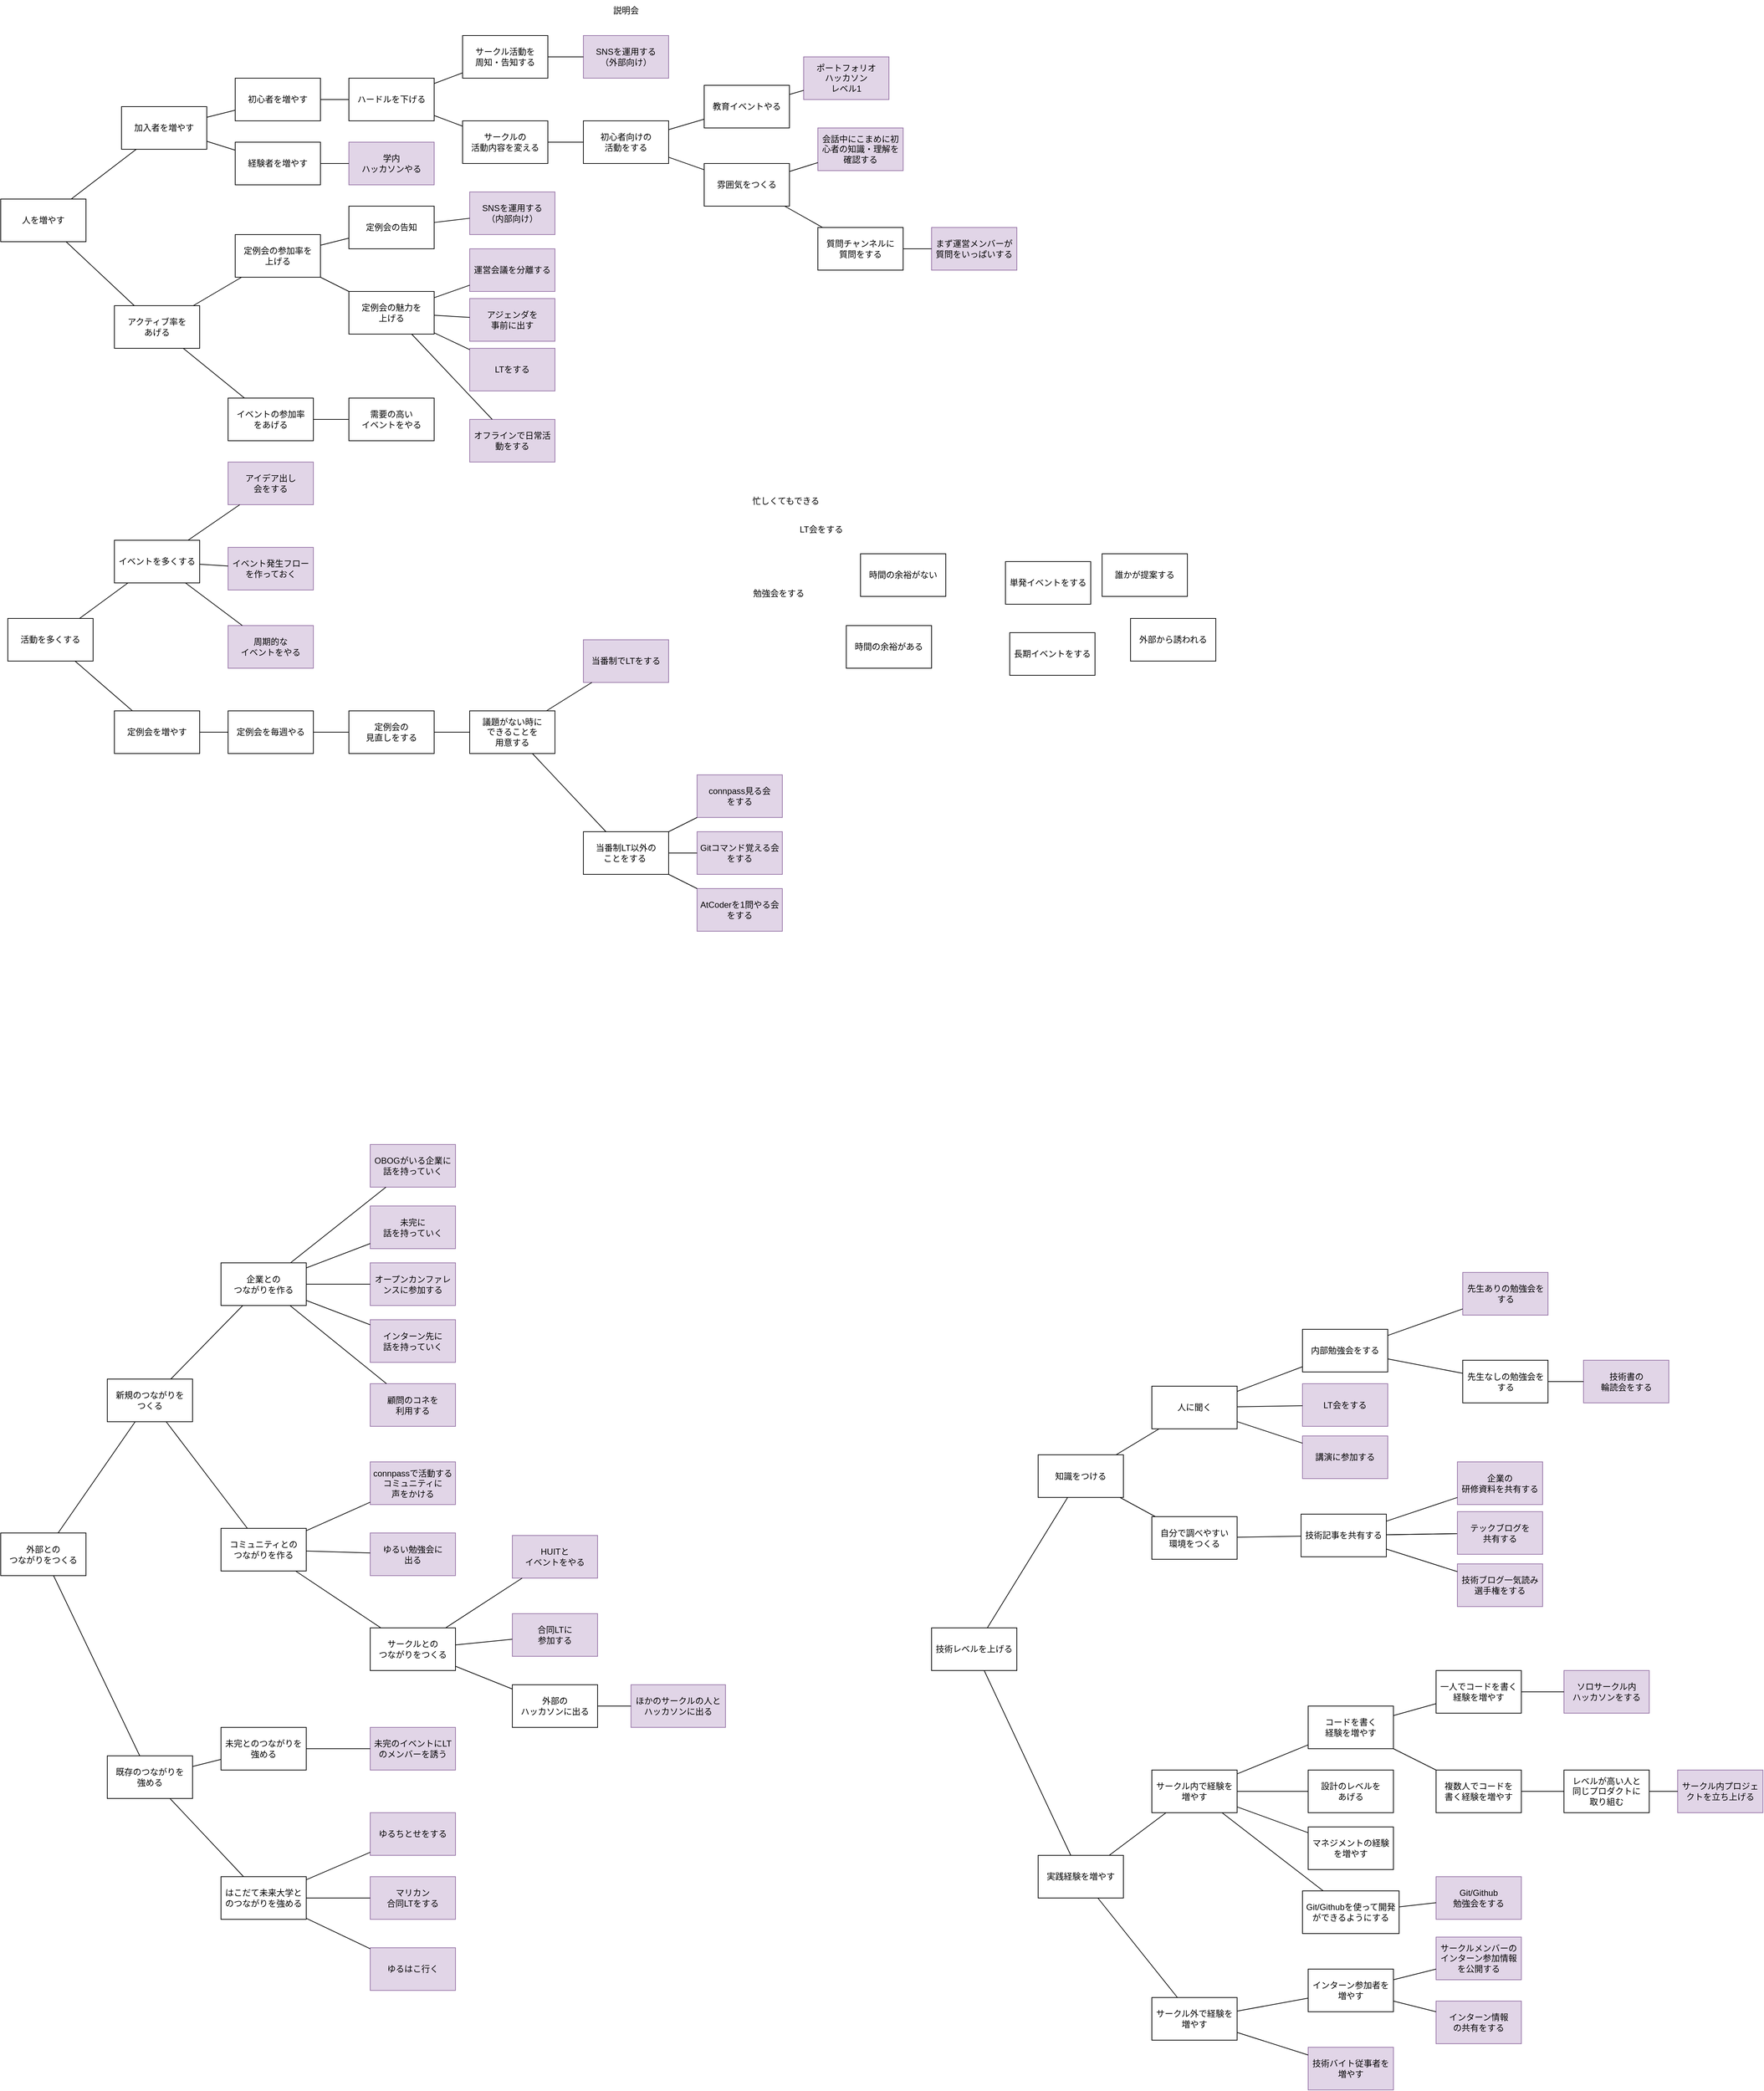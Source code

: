 <mxfile version="20.8.10" type="device"><diagram name="ページ1" id="GRPBvqagSGdDjbuV8cQA"><mxGraphModel dx="2578" dy="2674" grid="1" gridSize="10" guides="1" tooltips="1" connect="1" arrows="1" fold="1" page="1" pageScale="1" pageWidth="827" pageHeight="1169" math="0" shadow="0"><root><mxCell id="0"/><mxCell id="1" parent="0"/><mxCell id="kiy3BKAj82Rxui-lCEze-1" value="人を増やす" style="rounded=0;whiteSpace=wrap;html=1;" parent="1" vertex="1"><mxGeometry x="20" y="180" width="120" height="60" as="geometry"/></mxCell><mxCell id="kiy3BKAj82Rxui-lCEze-2" value="加入者を増やす" style="rounded=0;whiteSpace=wrap;html=1;" parent="1" vertex="1"><mxGeometry x="190" y="50" width="120" height="60" as="geometry"/></mxCell><mxCell id="kiy3BKAj82Rxui-lCEze-3" value="アクティブ率を&lt;br&gt;あげる" style="rounded=0;whiteSpace=wrap;html=1;" parent="1" vertex="1"><mxGeometry x="180" y="330" width="120" height="60" as="geometry"/></mxCell><mxCell id="kiy3BKAj82Rxui-lCEze-4" value="初心者を増やす" style="rounded=0;whiteSpace=wrap;html=1;" parent="1" vertex="1"><mxGeometry x="350" y="10" width="120" height="60" as="geometry"/></mxCell><mxCell id="kiy3BKAj82Rxui-lCEze-5" value="経験者を増やす" style="rounded=0;whiteSpace=wrap;html=1;" parent="1" vertex="1"><mxGeometry x="350" y="100" width="120" height="60" as="geometry"/></mxCell><mxCell id="kiy3BKAj82Rxui-lCEze-6" value="" style="endArrow=none;html=1;rounded=0;" parent="1" source="kiy3BKAj82Rxui-lCEze-1" target="kiy3BKAj82Rxui-lCEze-2" edge="1"><mxGeometry width="50" height="50" relative="1" as="geometry"><mxPoint x="210" y="250" as="sourcePoint"/><mxPoint x="260" y="200" as="targetPoint"/></mxGeometry></mxCell><mxCell id="kiy3BKAj82Rxui-lCEze-7" value="" style="endArrow=none;html=1;rounded=0;" parent="1" source="kiy3BKAj82Rxui-lCEze-1" target="kiy3BKAj82Rxui-lCEze-3" edge="1"><mxGeometry width="50" height="50" relative="1" as="geometry"><mxPoint x="150" y="128.824" as="sourcePoint"/><mxPoint x="200" y="111.176" as="targetPoint"/></mxGeometry></mxCell><mxCell id="kiy3BKAj82Rxui-lCEze-8" value="" style="endArrow=none;html=1;rounded=0;" parent="1" source="kiy3BKAj82Rxui-lCEze-2" target="kiy3BKAj82Rxui-lCEze-4" edge="1"><mxGeometry width="50" height="50" relative="1" as="geometry"><mxPoint x="150" y="171.176" as="sourcePoint"/><mxPoint x="200" y="188.824" as="targetPoint"/></mxGeometry></mxCell><mxCell id="kiy3BKAj82Rxui-lCEze-9" value="" style="endArrow=none;html=1;rounded=0;" parent="1" source="kiy3BKAj82Rxui-lCEze-2" target="kiy3BKAj82Rxui-lCEze-5" edge="1"><mxGeometry width="50" height="50" relative="1" as="geometry"><mxPoint x="320" y="75" as="sourcePoint"/><mxPoint x="360" y="65" as="targetPoint"/></mxGeometry></mxCell><mxCell id="kiy3BKAj82Rxui-lCEze-10" value="学内&lt;br&gt;ハッカソンやる" style="rounded=0;whiteSpace=wrap;html=1;fillColor=#e1d5e7;strokeColor=#9673a6;" parent="1" vertex="1"><mxGeometry x="510" y="100" width="120" height="60" as="geometry"/></mxCell><mxCell id="kiy3BKAj82Rxui-lCEze-11" value="ハードルを下げる" style="rounded=0;whiteSpace=wrap;html=1;" parent="1" vertex="1"><mxGeometry x="510" y="10" width="120" height="60" as="geometry"/></mxCell><mxCell id="kiy3BKAj82Rxui-lCEze-12" value="" style="endArrow=none;html=1;rounded=0;" parent="1" source="kiy3BKAj82Rxui-lCEze-4" target="kiy3BKAj82Rxui-lCEze-11" edge="1"><mxGeometry width="50" height="50" relative="1" as="geometry"><mxPoint x="350" y="250" as="sourcePoint"/><mxPoint x="400" y="200" as="targetPoint"/></mxGeometry></mxCell><mxCell id="kiy3BKAj82Rxui-lCEze-13" value="" style="endArrow=none;html=1;rounded=0;" parent="1" source="kiy3BKAj82Rxui-lCEze-5" target="kiy3BKAj82Rxui-lCEze-10" edge="1"><mxGeometry width="50" height="50" relative="1" as="geometry"><mxPoint x="480" y="50" as="sourcePoint"/><mxPoint x="520" y="50" as="targetPoint"/></mxGeometry></mxCell><mxCell id="kiy3BKAj82Rxui-lCEze-14" value="サークル活動を&lt;br&gt;周知・告知する" style="rounded=0;whiteSpace=wrap;html=1;" parent="1" vertex="1"><mxGeometry x="670" y="-50" width="120" height="60" as="geometry"/></mxCell><mxCell id="kiy3BKAj82Rxui-lCEze-15" value="サークルの&lt;br&gt;活動内容を変える" style="rounded=0;whiteSpace=wrap;html=1;" parent="1" vertex="1"><mxGeometry x="670" y="70" width="120" height="60" as="geometry"/></mxCell><mxCell id="kiy3BKAj82Rxui-lCEze-16" value="SNSを運用する&lt;br&gt;（外部向け）" style="rounded=0;whiteSpace=wrap;html=1;fillColor=#e1d5e7;strokeColor=#9673a6;" parent="1" vertex="1"><mxGeometry x="840" y="-50" width="120" height="60" as="geometry"/></mxCell><mxCell id="kiy3BKAj82Rxui-lCEze-17" value="説明会" style="text;html=1;strokeColor=none;fillColor=none;align=center;verticalAlign=middle;whiteSpace=wrap;rounded=0;" parent="1" vertex="1"><mxGeometry x="870" y="-100" width="60" height="30" as="geometry"/></mxCell><mxCell id="kiy3BKAj82Rxui-lCEze-18" value="初心者向けの&lt;br&gt;活動をする" style="rounded=0;whiteSpace=wrap;html=1;" parent="1" vertex="1"><mxGeometry x="840" y="70" width="120" height="60" as="geometry"/></mxCell><mxCell id="kiy3BKAj82Rxui-lCEze-19" value="教育イベントやる" style="rounded=0;whiteSpace=wrap;html=1;" parent="1" vertex="1"><mxGeometry x="1010" y="20" width="120" height="60" as="geometry"/></mxCell><mxCell id="kiy3BKAj82Rxui-lCEze-20" value="雰囲気をつくる" style="rounded=0;whiteSpace=wrap;html=1;" parent="1" vertex="1"><mxGeometry x="1010" y="130" width="120" height="60" as="geometry"/></mxCell><mxCell id="kiy3BKAj82Rxui-lCEze-21" value="ポートフォリオ&lt;br&gt;ハッカソン&lt;br&gt;レベル1" style="rounded=0;whiteSpace=wrap;html=1;fillColor=#e1d5e7;strokeColor=#9673a6;" parent="1" vertex="1"><mxGeometry x="1150" y="-20" width="120" height="60" as="geometry"/></mxCell><mxCell id="kiy3BKAj82Rxui-lCEze-22" value="会話中にこまめに初心者の知識・理解を確認する" style="rounded=0;whiteSpace=wrap;html=1;fillColor=#e1d5e7;strokeColor=#9673a6;" parent="1" vertex="1"><mxGeometry x="1170" y="80" width="120" height="60" as="geometry"/></mxCell><mxCell id="kiy3BKAj82Rxui-lCEze-23" value="まず運営メンバーが質問をいっぱいする" style="rounded=0;whiteSpace=wrap;html=1;fillColor=#e1d5e7;strokeColor=#9673a6;" parent="1" vertex="1"><mxGeometry x="1330" y="220" width="120" height="60" as="geometry"/></mxCell><mxCell id="kiy3BKAj82Rxui-lCEze-24" value="" style="endArrow=none;html=1;rounded=0;" parent="1" source="kiy3BKAj82Rxui-lCEze-15" target="kiy3BKAj82Rxui-lCEze-18" edge="1"><mxGeometry width="50" height="50" relative="1" as="geometry"><mxPoint x="830" y="250" as="sourcePoint"/><mxPoint x="880" y="200" as="targetPoint"/></mxGeometry></mxCell><mxCell id="kiy3BKAj82Rxui-lCEze-25" value="" style="endArrow=none;html=1;rounded=0;" parent="1" source="kiy3BKAj82Rxui-lCEze-14" target="kiy3BKAj82Rxui-lCEze-16" edge="1"><mxGeometry width="50" height="50" relative="1" as="geometry"><mxPoint x="800" y="110" as="sourcePoint"/><mxPoint x="850" y="110" as="targetPoint"/></mxGeometry></mxCell><mxCell id="kiy3BKAj82Rxui-lCEze-26" value="" style="endArrow=none;html=1;rounded=0;" parent="1" source="kiy3BKAj82Rxui-lCEze-18" target="kiy3BKAj82Rxui-lCEze-19" edge="1"><mxGeometry width="50" height="50" relative="1" as="geometry"><mxPoint x="800" y="-38.235" as="sourcePoint"/><mxPoint x="850" y="-61.765" as="targetPoint"/></mxGeometry></mxCell><mxCell id="kiy3BKAj82Rxui-lCEze-27" value="" style="endArrow=none;html=1;rounded=0;" parent="1" source="kiy3BKAj82Rxui-lCEze-18" target="kiy3BKAj82Rxui-lCEze-20" edge="1"><mxGeometry width="50" height="50" relative="1" as="geometry"><mxPoint x="970" y="92.353" as="sourcePoint"/><mxPoint x="1020" y="77.647" as="targetPoint"/></mxGeometry></mxCell><mxCell id="kiy3BKAj82Rxui-lCEze-28" value="" style="endArrow=none;html=1;rounded=0;" parent="1" source="kiy3BKAj82Rxui-lCEze-19" target="kiy3BKAj82Rxui-lCEze-21" edge="1"><mxGeometry width="50" height="50" relative="1" as="geometry"><mxPoint x="980" y="102.353" as="sourcePoint"/><mxPoint x="1030" y="87.647" as="targetPoint"/></mxGeometry></mxCell><mxCell id="kiy3BKAj82Rxui-lCEze-29" value="" style="endArrow=none;html=1;rounded=0;" parent="1" source="kiy3BKAj82Rxui-lCEze-20" target="kiy3BKAj82Rxui-lCEze-22" edge="1"><mxGeometry width="50" height="50" relative="1" as="geometry"><mxPoint x="990" y="112.353" as="sourcePoint"/><mxPoint x="1040" y="97.647" as="targetPoint"/></mxGeometry></mxCell><mxCell id="kiy3BKAj82Rxui-lCEze-30" value="" style="endArrow=none;html=1;rounded=0;" parent="1" source="kiy3BKAj82Rxui-lCEze-20" target="kiy3BKAj82Rxui-lCEze-31" edge="1"><mxGeometry width="50" height="50" relative="1" as="geometry"><mxPoint x="1000" y="122.353" as="sourcePoint"/><mxPoint x="1050" y="107.647" as="targetPoint"/></mxGeometry></mxCell><mxCell id="kiy3BKAj82Rxui-lCEze-31" value="質問チャンネルに&lt;br&gt;質問をする" style="rounded=0;whiteSpace=wrap;html=1;" parent="1" vertex="1"><mxGeometry x="1170" y="220" width="120" height="60" as="geometry"/></mxCell><mxCell id="kiy3BKAj82Rxui-lCEze-33" value="" style="endArrow=none;html=1;rounded=0;" parent="1" source="kiy3BKAj82Rxui-lCEze-23" target="kiy3BKAj82Rxui-lCEze-31" edge="1"><mxGeometry width="50" height="50" relative="1" as="geometry"><mxPoint x="1066.667" y="200" as="sourcePoint"/><mxPoint x="1053.333" y="230" as="targetPoint"/></mxGeometry></mxCell><mxCell id="kiy3BKAj82Rxui-lCEze-35" value="定例会の参加率を&lt;br&gt;上げる" style="rounded=0;whiteSpace=wrap;html=1;" parent="1" vertex="1"><mxGeometry x="350" y="230" width="120" height="60" as="geometry"/></mxCell><mxCell id="kiy3BKAj82Rxui-lCEze-36" value="定例会の告知" style="rounded=0;whiteSpace=wrap;html=1;" parent="1" vertex="1"><mxGeometry x="510" y="190" width="120" height="60" as="geometry"/></mxCell><mxCell id="kiy3BKAj82Rxui-lCEze-37" value="定例会の魅力を&lt;br&gt;上げる" style="rounded=0;whiteSpace=wrap;html=1;" parent="1" vertex="1"><mxGeometry x="510" y="310" width="120" height="60" as="geometry"/></mxCell><mxCell id="kiy3BKAj82Rxui-lCEze-38" value="イベントの参加率&lt;br&gt;をあげる" style="rounded=0;whiteSpace=wrap;html=1;" parent="1" vertex="1"><mxGeometry x="340" y="460" width="120" height="60" as="geometry"/></mxCell><mxCell id="kiy3BKAj82Rxui-lCEze-39" value="運営会議を分離する" style="rounded=0;whiteSpace=wrap;html=1;fillColor=#e1d5e7;strokeColor=#9673a6;" parent="1" vertex="1"><mxGeometry x="680" y="250" width="120" height="60" as="geometry"/></mxCell><mxCell id="kiy3BKAj82Rxui-lCEze-40" value="LTをする" style="rounded=0;whiteSpace=wrap;html=1;fillColor=#e1d5e7;strokeColor=#9673a6;" parent="1" vertex="1"><mxGeometry x="680" y="390" width="120" height="60" as="geometry"/></mxCell><mxCell id="kiy3BKAj82Rxui-lCEze-41" value="オフラインで日常活動をする" style="rounded=0;whiteSpace=wrap;html=1;fillColor=#e1d5e7;strokeColor=#9673a6;" parent="1" vertex="1"><mxGeometry x="680" y="490" width="120" height="60" as="geometry"/></mxCell><mxCell id="kiy3BKAj82Rxui-lCEze-42" value="" style="endArrow=none;html=1;rounded=0;fontStyle=1" parent="1" source="kiy3BKAj82Rxui-lCEze-3" target="kiy3BKAj82Rxui-lCEze-35" edge="1"><mxGeometry width="50" height="50" relative="1" as="geometry"><mxPoint x="320" y="75" as="sourcePoint"/><mxPoint x="360" y="65" as="targetPoint"/></mxGeometry></mxCell><mxCell id="kiy3BKAj82Rxui-lCEze-43" value="" style="endArrow=none;html=1;rounded=0;" parent="1" source="kiy3BKAj82Rxui-lCEze-3" target="kiy3BKAj82Rxui-lCEze-38" edge="1"><mxGeometry width="50" height="50" relative="1" as="geometry"><mxPoint x="330" y="85" as="sourcePoint"/><mxPoint x="370" y="75" as="targetPoint"/></mxGeometry></mxCell><mxCell id="kiy3BKAj82Rxui-lCEze-44" value="" style="endArrow=none;html=1;rounded=0;fontStyle=1" parent="1" source="kiy3BKAj82Rxui-lCEze-35" target="kiy3BKAj82Rxui-lCEze-36" edge="1"><mxGeometry width="50" height="50" relative="1" as="geometry"><mxPoint x="320" y="245" as="sourcePoint"/><mxPoint x="360" y="235" as="targetPoint"/></mxGeometry></mxCell><mxCell id="kiy3BKAj82Rxui-lCEze-45" value="" style="endArrow=none;html=1;rounded=0;fontStyle=1" parent="1" source="kiy3BKAj82Rxui-lCEze-35" target="kiy3BKAj82Rxui-lCEze-37" edge="1"><mxGeometry width="50" height="50" relative="1" as="geometry"><mxPoint x="330" y="255" as="sourcePoint"/><mxPoint x="370" y="245" as="targetPoint"/></mxGeometry></mxCell><mxCell id="kiy3BKAj82Rxui-lCEze-46" value="" style="endArrow=none;html=1;rounded=0;fontStyle=1" parent="1" source="kiy3BKAj82Rxui-lCEze-37" target="kiy3BKAj82Rxui-lCEze-39" edge="1"><mxGeometry width="50" height="50" relative="1" as="geometry"><mxPoint x="340" y="265" as="sourcePoint"/><mxPoint x="380" y="255" as="targetPoint"/></mxGeometry></mxCell><mxCell id="kiy3BKAj82Rxui-lCEze-47" value="" style="endArrow=none;html=1;rounded=0;fontStyle=1" parent="1" source="kiy3BKAj82Rxui-lCEze-37" target="kiy3BKAj82Rxui-lCEze-40" edge="1"><mxGeometry width="50" height="50" relative="1" as="geometry"><mxPoint x="350" y="275" as="sourcePoint"/><mxPoint x="390" y="265" as="targetPoint"/></mxGeometry></mxCell><mxCell id="kiy3BKAj82Rxui-lCEze-48" value="" style="endArrow=none;html=1;rounded=0;fontStyle=1" parent="1" source="kiy3BKAj82Rxui-lCEze-37" target="kiy3BKAj82Rxui-lCEze-41" edge="1"><mxGeometry width="50" height="50" relative="1" as="geometry"><mxPoint x="520" y="370" as="sourcePoint"/><mxPoint x="400" y="275" as="targetPoint"/></mxGeometry></mxCell><mxCell id="kiy3BKAj82Rxui-lCEze-49" value="SNSを運用する&lt;br&gt;（内部向け）" style="rounded=0;whiteSpace=wrap;html=1;fillColor=#e1d5e7;strokeColor=#9673a6;" parent="1" vertex="1"><mxGeometry x="680" y="170" width="120" height="60" as="geometry"/></mxCell><mxCell id="kiy3BKAj82Rxui-lCEze-50" value="" style="endArrow=none;html=1;rounded=0;fontStyle=1" parent="1" source="kiy3BKAj82Rxui-lCEze-36" target="kiy3BKAj82Rxui-lCEze-49" edge="1"><mxGeometry width="50" height="50" relative="1" as="geometry"><mxPoint x="640" y="345" as="sourcePoint"/><mxPoint x="760" y="335" as="targetPoint"/></mxGeometry></mxCell><mxCell id="kiy3BKAj82Rxui-lCEze-51" value="需要の高い&lt;br&gt;イベントをやる" style="rounded=0;whiteSpace=wrap;html=1;" parent="1" vertex="1"><mxGeometry x="510" y="460" width="120" height="60" as="geometry"/></mxCell><mxCell id="kiy3BKAj82Rxui-lCEze-52" value="" style="endArrow=none;html=1;rounded=0;fontStyle=1" parent="1" source="kiy3BKAj82Rxui-lCEze-38" target="kiy3BKAj82Rxui-lCEze-51" edge="1"><mxGeometry width="50" height="50" relative="1" as="geometry"><mxPoint x="625.882" y="380" as="sourcePoint"/><mxPoint x="794.118" y="490" as="targetPoint"/></mxGeometry></mxCell><mxCell id="kiy3BKAj82Rxui-lCEze-53" value="" style="endArrow=none;html=1;rounded=0;" parent="1" source="kiy3BKAj82Rxui-lCEze-11" target="kiy3BKAj82Rxui-lCEze-14" edge="1"><mxGeometry width="50" height="50" relative="1" as="geometry"><mxPoint x="800" y="-38.235" as="sourcePoint"/><mxPoint x="850" y="-61.765" as="targetPoint"/></mxGeometry></mxCell><mxCell id="kiy3BKAj82Rxui-lCEze-54" value="" style="endArrow=none;html=1;rounded=0;" parent="1" source="kiy3BKAj82Rxui-lCEze-11" target="kiy3BKAj82Rxui-lCEze-15" edge="1"><mxGeometry width="50" height="50" relative="1" as="geometry"><mxPoint x="810" y="-28.235" as="sourcePoint"/><mxPoint x="860" y="-51.765" as="targetPoint"/></mxGeometry></mxCell><mxCell id="7tg7g-46txOqPiuNpLQa-1" value="アジェンダを&lt;br&gt;事前に出す" style="rounded=0;whiteSpace=wrap;html=1;fillColor=#e1d5e7;strokeColor=#9673a6;" parent="1" vertex="1"><mxGeometry x="680" y="320" width="120" height="60" as="geometry"/></mxCell><mxCell id="7tg7g-46txOqPiuNpLQa-2" value="" style="endArrow=none;html=1;rounded=0;" parent="1" source="kiy3BKAj82Rxui-lCEze-37" target="7tg7g-46txOqPiuNpLQa-1" edge="1"><mxGeometry width="50" height="50" relative="1" as="geometry"><mxPoint x="860" y="480" as="sourcePoint"/><mxPoint x="910" y="430" as="targetPoint"/></mxGeometry></mxCell><mxCell id="7tg7g-46txOqPiuNpLQa-3" value="活動を多くする" style="rounded=0;whiteSpace=wrap;html=1;" parent="1" vertex="1"><mxGeometry x="30" y="770" width="120" height="60" as="geometry"/></mxCell><mxCell id="7tg7g-46txOqPiuNpLQa-4" value="イベントを多くする" style="rounded=0;whiteSpace=wrap;html=1;" parent="1" vertex="1"><mxGeometry x="180" y="660" width="120" height="60" as="geometry"/></mxCell><mxCell id="7tg7g-46txOqPiuNpLQa-5" value="アイデア出し&lt;br&gt;会をする" style="rounded=0;whiteSpace=wrap;html=1;fillColor=#e1d5e7;strokeColor=#9673a6;" parent="1" vertex="1"><mxGeometry x="340" y="550" width="120" height="60" as="geometry"/></mxCell><mxCell id="7tg7g-46txOqPiuNpLQa-6" value="イベント発生フローを作っておく" style="rounded=0;whiteSpace=wrap;html=1;fillColor=#e1d5e7;strokeColor=#9673a6;" parent="1" vertex="1"><mxGeometry x="340" y="670" width="120" height="60" as="geometry"/></mxCell><mxCell id="7tg7g-46txOqPiuNpLQa-7" value="周期的な&lt;br&gt;イベントをやる" style="rounded=0;whiteSpace=wrap;html=1;fillColor=#e1d5e7;strokeColor=#9673a6;" parent="1" vertex="1"><mxGeometry x="340" y="780" width="120" height="60" as="geometry"/></mxCell><mxCell id="7tg7g-46txOqPiuNpLQa-8" value="定例会を増やす" style="rounded=0;whiteSpace=wrap;html=1;" parent="1" vertex="1"><mxGeometry x="180" y="900" width="120" height="60" as="geometry"/></mxCell><mxCell id="7tg7g-46txOqPiuNpLQa-9" value="定例会を毎週やる" style="rounded=0;whiteSpace=wrap;html=1;" parent="1" vertex="1"><mxGeometry x="340" y="900" width="120" height="60" as="geometry"/></mxCell><mxCell id="7tg7g-46txOqPiuNpLQa-10" value="定例会の&lt;br&gt;見直しをする" style="rounded=0;whiteSpace=wrap;html=1;" parent="1" vertex="1"><mxGeometry x="510" y="900" width="120" height="60" as="geometry"/></mxCell><mxCell id="7tg7g-46txOqPiuNpLQa-11" value="議題がない時に&lt;br&gt;できることを&lt;br&gt;用意する" style="rounded=0;whiteSpace=wrap;html=1;" parent="1" vertex="1"><mxGeometry x="680" y="900" width="120" height="60" as="geometry"/></mxCell><mxCell id="7tg7g-46txOqPiuNpLQa-12" value="当番制でLTをする" style="rounded=0;whiteSpace=wrap;html=1;fillColor=#e1d5e7;strokeColor=#9673a6;" parent="1" vertex="1"><mxGeometry x="840" y="800" width="120" height="60" as="geometry"/></mxCell><mxCell id="7tg7g-46txOqPiuNpLQa-13" value="当番制LT以外の&lt;br&gt;ことをする&amp;nbsp;" style="rounded=0;whiteSpace=wrap;html=1;" parent="1" vertex="1"><mxGeometry x="840" y="1070" width="120" height="60" as="geometry"/></mxCell><mxCell id="7tg7g-46txOqPiuNpLQa-14" value="時間の余裕がない" style="rounded=0;whiteSpace=wrap;html=1;" parent="1" vertex="1"><mxGeometry x="1230" y="679" width="120" height="60" as="geometry"/></mxCell><mxCell id="7tg7g-46txOqPiuNpLQa-15" value="時間の余裕がある" style="rounded=0;whiteSpace=wrap;html=1;" parent="1" vertex="1"><mxGeometry x="1210" y="780" width="120" height="60" as="geometry"/></mxCell><mxCell id="7tg7g-46txOqPiuNpLQa-16" value="単発イベントをする" style="rounded=0;whiteSpace=wrap;html=1;" parent="1" vertex="1"><mxGeometry x="1434" y="690" width="120" height="60" as="geometry"/></mxCell><mxCell id="7tg7g-46txOqPiuNpLQa-17" value="長期イベントをする" style="rounded=0;whiteSpace=wrap;html=1;" parent="1" vertex="1"><mxGeometry x="1440" y="790" width="120" height="60" as="geometry"/></mxCell><mxCell id="7tg7g-46txOqPiuNpLQa-18" value="誰かが提案する" style="rounded=0;whiteSpace=wrap;html=1;" parent="1" vertex="1"><mxGeometry x="1570" y="679" width="120" height="60" as="geometry"/></mxCell><mxCell id="7tg7g-46txOqPiuNpLQa-19" value="外部から誘われる" style="rounded=0;whiteSpace=wrap;html=1;" parent="1" vertex="1"><mxGeometry x="1610" y="770" width="120" height="60" as="geometry"/></mxCell><mxCell id="7tg7g-46txOqPiuNpLQa-20" value="" style="endArrow=none;html=1;rounded=0;" parent="1" source="7tg7g-46txOqPiuNpLQa-3" target="7tg7g-46txOqPiuNpLQa-4" edge="1"><mxGeometry width="50" height="50" relative="1" as="geometry"><mxPoint x="210" y="840" as="sourcePoint"/><mxPoint x="260" y="790" as="targetPoint"/></mxGeometry></mxCell><mxCell id="7tg7g-46txOqPiuNpLQa-21" value="" style="endArrow=none;html=1;rounded=0;" parent="1" source="7tg7g-46txOqPiuNpLQa-3" target="7tg7g-46txOqPiuNpLQa-8" edge="1"><mxGeometry width="50" height="50" relative="1" as="geometry"><mxPoint x="90" y="870" as="sourcePoint"/><mxPoint x="140" y="820" as="targetPoint"/></mxGeometry></mxCell><mxCell id="7tg7g-46txOqPiuNpLQa-22" value="" style="endArrow=none;html=1;rounded=0;" parent="1" source="7tg7g-46txOqPiuNpLQa-4" target="7tg7g-46txOqPiuNpLQa-5" edge="1"><mxGeometry width="50" height="50" relative="1" as="geometry"><mxPoint x="270" y="800" as="sourcePoint"/><mxPoint x="320" y="750" as="targetPoint"/></mxGeometry></mxCell><mxCell id="7tg7g-46txOqPiuNpLQa-23" value="" style="endArrow=none;html=1;rounded=0;" parent="1" source="7tg7g-46txOqPiuNpLQa-4" target="7tg7g-46txOqPiuNpLQa-6" edge="1"><mxGeometry width="50" height="50" relative="1" as="geometry"><mxPoint x="200" y="810" as="sourcePoint"/><mxPoint x="250" y="760" as="targetPoint"/></mxGeometry></mxCell><mxCell id="7tg7g-46txOqPiuNpLQa-24" value="" style="endArrow=none;html=1;rounded=0;" parent="1" source="7tg7g-46txOqPiuNpLQa-4" target="7tg7g-46txOqPiuNpLQa-7" edge="1"><mxGeometry width="50" height="50" relative="1" as="geometry"><mxPoint x="150" y="840" as="sourcePoint"/><mxPoint x="200" y="790" as="targetPoint"/></mxGeometry></mxCell><mxCell id="7tg7g-46txOqPiuNpLQa-25" value="" style="endArrow=none;html=1;rounded=0;" parent="1" source="7tg7g-46txOqPiuNpLQa-8" target="7tg7g-46txOqPiuNpLQa-9" edge="1"><mxGeometry width="50" height="50" relative="1" as="geometry"><mxPoint x="210" y="850" as="sourcePoint"/><mxPoint x="260" y="800" as="targetPoint"/></mxGeometry></mxCell><mxCell id="7tg7g-46txOqPiuNpLQa-26" value="" style="endArrow=none;html=1;rounded=0;" parent="1" source="7tg7g-46txOqPiuNpLQa-9" target="7tg7g-46txOqPiuNpLQa-10" edge="1"><mxGeometry width="50" height="50" relative="1" as="geometry"><mxPoint x="210" y="870" as="sourcePoint"/><mxPoint x="260" y="820" as="targetPoint"/></mxGeometry></mxCell><mxCell id="7tg7g-46txOqPiuNpLQa-27" value="" style="endArrow=none;html=1;rounded=0;" parent="1" source="7tg7g-46txOqPiuNpLQa-10" target="7tg7g-46txOqPiuNpLQa-11" edge="1"><mxGeometry width="50" height="50" relative="1" as="geometry"><mxPoint x="310" y="900" as="sourcePoint"/><mxPoint x="360" y="850" as="targetPoint"/></mxGeometry></mxCell><mxCell id="7tg7g-46txOqPiuNpLQa-28" value="" style="endArrow=none;html=1;rounded=0;" parent="1" source="7tg7g-46txOqPiuNpLQa-11" target="7tg7g-46txOqPiuNpLQa-12" edge="1"><mxGeometry width="50" height="50" relative="1" as="geometry"><mxPoint x="370" y="930" as="sourcePoint"/><mxPoint x="420" y="880" as="targetPoint"/></mxGeometry></mxCell><mxCell id="7tg7g-46txOqPiuNpLQa-29" value="" style="endArrow=none;html=1;rounded=0;" parent="1" source="7tg7g-46txOqPiuNpLQa-11" target="7tg7g-46txOqPiuNpLQa-13" edge="1"><mxGeometry width="50" height="50" relative="1" as="geometry"><mxPoint x="250" y="880" as="sourcePoint"/><mxPoint x="300" y="830" as="targetPoint"/></mxGeometry></mxCell><mxCell id="7tg7g-46txOqPiuNpLQa-30" value="LT会をする" style="text;html=1;strokeColor=none;fillColor=none;align=center;verticalAlign=middle;whiteSpace=wrap;rounded=0;" parent="1" vertex="1"><mxGeometry x="1120" y="630" width="110" height="30" as="geometry"/></mxCell><mxCell id="7tg7g-46txOqPiuNpLQa-31" value="勉強会をする" style="text;html=1;strokeColor=none;fillColor=none;align=center;verticalAlign=middle;whiteSpace=wrap;rounded=0;" parent="1" vertex="1"><mxGeometry x="1070" y="720" width="90" height="30" as="geometry"/></mxCell><mxCell id="7tg7g-46txOqPiuNpLQa-32" value="忙しくてもできる" style="text;html=1;strokeColor=none;fillColor=none;align=center;verticalAlign=middle;whiteSpace=wrap;rounded=0;" parent="1" vertex="1"><mxGeometry x="1050" y="590" width="150" height="30" as="geometry"/></mxCell><mxCell id="7tg7g-46txOqPiuNpLQa-33" value="技術レベルを上げる" style="rounded=0;whiteSpace=wrap;html=1;" parent="1" vertex="1"><mxGeometry x="1330" y="2190" width="120" height="60" as="geometry"/></mxCell><mxCell id="7tg7g-46txOqPiuNpLQa-34" value="実践経験を増やす" style="rounded=0;whiteSpace=wrap;html=1;" parent="1" vertex="1"><mxGeometry x="1480" y="2510" width="120" height="60" as="geometry"/></mxCell><mxCell id="7tg7g-46txOqPiuNpLQa-35" value="知識をつける" style="rounded=0;whiteSpace=wrap;html=1;" parent="1" vertex="1"><mxGeometry x="1480" y="1946.5" width="120" height="60" as="geometry"/></mxCell><mxCell id="7tg7g-46txOqPiuNpLQa-36" value="インターン参加者を増やす" style="rounded=0;whiteSpace=wrap;html=1;" parent="1" vertex="1"><mxGeometry x="1860" y="2670" width="120" height="60" as="geometry"/></mxCell><mxCell id="7tg7g-46txOqPiuNpLQa-38" value="技術記事を共有する" style="rounded=0;whiteSpace=wrap;html=1;" parent="1" vertex="1"><mxGeometry x="1850" y="2030" width="120" height="60" as="geometry"/></mxCell><mxCell id="7tg7g-46txOqPiuNpLQa-39" value="技術書の&lt;br&gt;輪読会をする" style="rounded=0;whiteSpace=wrap;html=1;fillColor=#e1d5e7;strokeColor=#9673a6;" parent="1" vertex="1"><mxGeometry x="2247.52" y="1813.5" width="120" height="60" as="geometry"/></mxCell><mxCell id="7tg7g-46txOqPiuNpLQa-40" value="内部勉強会をする" style="rounded=0;whiteSpace=wrap;html=1;" parent="1" vertex="1"><mxGeometry x="1852" y="1770" width="120" height="60" as="geometry"/></mxCell><mxCell id="7tg7g-46txOqPiuNpLQa-41" value="" style="endArrow=none;html=1;rounded=0;" parent="1" source="7tg7g-46txOqPiuNpLQa-33" target="7tg7g-46txOqPiuNpLQa-35" edge="1"><mxGeometry width="50" height="50" relative="1" as="geometry"><mxPoint x="1330" y="1876.5" as="sourcePoint"/><mxPoint x="1380" y="1826.5" as="targetPoint"/></mxGeometry></mxCell><mxCell id="7tg7g-46txOqPiuNpLQa-42" value="" style="endArrow=none;html=1;rounded=0;" parent="1" source="7tg7g-46txOqPiuNpLQa-33" target="7tg7g-46txOqPiuNpLQa-34" edge="1"><mxGeometry width="50" height="50" relative="1" as="geometry"><mxPoint x="1417.362" y="2190" as="sourcePoint"/><mxPoint x="1310" y="1930" as="targetPoint"/></mxGeometry></mxCell><mxCell id="7tg7g-46txOqPiuNpLQa-43" value="" style="endArrow=none;html=1;rounded=0;" parent="1" source="6o_QBBxhV7KN6AnmtTo2-99" target="7tg7g-46txOqPiuNpLQa-38" edge="1"><mxGeometry width="50" height="50" relative="1" as="geometry"><mxPoint x="1799.811" y="1910" as="sourcePoint"/><mxPoint x="1427.52" y="1770" as="targetPoint"/></mxGeometry></mxCell><mxCell id="7tg7g-46txOqPiuNpLQa-45" value="" style="endArrow=none;html=1;rounded=0;" parent="1" source="6o_QBBxhV7KN6AnmtTo2-77" target="7tg7g-46txOqPiuNpLQa-36" edge="1"><mxGeometry width="50" height="50" relative="1" as="geometry"><mxPoint x="1380" y="2460" as="sourcePoint"/><mxPoint x="1070" y="2141" as="targetPoint"/></mxGeometry></mxCell><mxCell id="7tg7g-46txOqPiuNpLQa-46" value="" style="endArrow=none;html=1;rounded=0;" parent="1" source="6o_QBBxhV7KN6AnmtTo2-61" target="7tg7g-46txOqPiuNpLQa-39" edge="1"><mxGeometry width="50" height="50" relative="1" as="geometry"><mxPoint x="1377.52" y="1850" as="sourcePoint"/><mxPoint x="1427.52" y="1800" as="targetPoint"/></mxGeometry></mxCell><mxCell id="7tg7g-46txOqPiuNpLQa-47" value="" style="endArrow=none;html=1;rounded=0;" parent="1" source="6o_QBBxhV7KN6AnmtTo2-97" target="7tg7g-46txOqPiuNpLQa-40" edge="1"><mxGeometry width="50" height="50" relative="1" as="geometry"><mxPoint x="1805.52" y="1850" as="sourcePoint"/><mxPoint x="1407.52" y="1780" as="targetPoint"/></mxGeometry></mxCell><mxCell id="6o_QBBxhV7KN6AnmtTo2-1" value="新規のつながりを&lt;br&gt;つくる" style="rounded=0;whiteSpace=wrap;html=1;" vertex="1" parent="1"><mxGeometry x="170" y="1840" width="120" height="60" as="geometry"/></mxCell><mxCell id="6o_QBBxhV7KN6AnmtTo2-2" value="サークルとの&lt;br&gt;つながりをつくる" style="rounded=0;whiteSpace=wrap;html=1;" vertex="1" parent="1"><mxGeometry x="540" y="2190" width="120" height="60" as="geometry"/></mxCell><mxCell id="6o_QBBxhV7KN6AnmtTo2-3" value="企業との&lt;br&gt;つながりを作る" style="rounded=0;whiteSpace=wrap;html=1;" vertex="1" parent="1"><mxGeometry x="330" y="1676.5" width="120" height="60" as="geometry"/></mxCell><mxCell id="6o_QBBxhV7KN6AnmtTo2-4" value="既存のつながりを&lt;br&gt;強める" style="rounded=0;whiteSpace=wrap;html=1;" vertex="1" parent="1"><mxGeometry x="170" y="2370" width="120" height="60" as="geometry"/></mxCell><mxCell id="6o_QBBxhV7KN6AnmtTo2-5" value="コミュニティとの&lt;br&gt;つながりを作る" style="rounded=0;whiteSpace=wrap;html=1;" vertex="1" parent="1"><mxGeometry x="330" y="2050" width="120" height="60" as="geometry"/></mxCell><mxCell id="6o_QBBxhV7KN6AnmtTo2-6" value="" style="endArrow=none;html=1;rounded=0;" edge="1" parent="1" source="6o_QBBxhV7KN6AnmtTo2-5" target="6o_QBBxhV7KN6AnmtTo2-2"><mxGeometry width="50" height="50" relative="1" as="geometry"><mxPoint x="370" y="1586.5" as="sourcePoint"/><mxPoint x="420" y="1536.5" as="targetPoint"/></mxGeometry></mxCell><mxCell id="6o_QBBxhV7KN6AnmtTo2-7" value="" style="endArrow=none;html=1;rounded=0;" edge="1" parent="1" source="6o_QBBxhV7KN6AnmtTo2-1" target="6o_QBBxhV7KN6AnmtTo2-3"><mxGeometry width="50" height="50" relative="1" as="geometry"><mxPoint x="540" y="1446.5" as="sourcePoint"/><mxPoint x="590" y="1396.5" as="targetPoint"/></mxGeometry></mxCell><mxCell id="6o_QBBxhV7KN6AnmtTo2-8" value="" style="endArrow=none;html=1;rounded=0;" edge="1" parent="1" source="6o_QBBxhV7KN6AnmtTo2-1" target="6o_QBBxhV7KN6AnmtTo2-5"><mxGeometry width="50" height="50" relative="1" as="geometry"><mxPoint x="520" y="1496.5" as="sourcePoint"/><mxPoint x="570" y="1446.5" as="targetPoint"/></mxGeometry></mxCell><mxCell id="6o_QBBxhV7KN6AnmtTo2-9" value="外部との&lt;br&gt;つながりをつくる" style="rounded=0;whiteSpace=wrap;html=1;" vertex="1" parent="1"><mxGeometry x="20" y="2056.5" width="120" height="60" as="geometry"/></mxCell><mxCell id="6o_QBBxhV7KN6AnmtTo2-10" value="" style="endArrow=none;html=1;rounded=0;" edge="1" parent="1" source="6o_QBBxhV7KN6AnmtTo2-1" target="6o_QBBxhV7KN6AnmtTo2-9"><mxGeometry width="50" height="50" relative="1" as="geometry"><mxPoint x="830" y="1686.5" as="sourcePoint"/><mxPoint x="830" y="1574.5" as="targetPoint"/></mxGeometry></mxCell><mxCell id="6o_QBBxhV7KN6AnmtTo2-11" value="" style="endArrow=none;html=1;rounded=0;" edge="1" parent="1" source="6o_QBBxhV7KN6AnmtTo2-4" target="6o_QBBxhV7KN6AnmtTo2-9"><mxGeometry width="50" height="50" relative="1" as="geometry"><mxPoint x="320" y="1756.5" as="sourcePoint"/><mxPoint x="370" y="1706.5" as="targetPoint"/></mxGeometry></mxCell><mxCell id="6o_QBBxhV7KN6AnmtTo2-12" value="合同LTに&lt;br&gt;参加する" style="rounded=0;whiteSpace=wrap;html=1;fillColor=#e1d5e7;strokeColor=#9673a6;" vertex="1" parent="1"><mxGeometry x="740" y="2170" width="120" height="60" as="geometry"/></mxCell><mxCell id="6o_QBBxhV7KN6AnmtTo2-13" value="" style="endArrow=none;html=1;rounded=0;" edge="1" parent="1" source="6o_QBBxhV7KN6AnmtTo2-2" target="6o_QBBxhV7KN6AnmtTo2-12"><mxGeometry width="50" height="50" relative="1" as="geometry"><mxPoint x="700" y="2360" as="sourcePoint"/><mxPoint x="740" y="2220" as="targetPoint"/></mxGeometry></mxCell><mxCell id="6o_QBBxhV7KN6AnmtTo2-14" value="ほかのサークルの人と&lt;br&gt;ハッカソンに出る" style="rounded=0;whiteSpace=wrap;html=1;fillColor=#e1d5e7;strokeColor=#9673a6;" vertex="1" parent="1"><mxGeometry x="907" y="2270" width="133" height="60" as="geometry"/></mxCell><mxCell id="6o_QBBxhV7KN6AnmtTo2-15" value="外部の&lt;br&gt;ハッカソンに出る" style="rounded=0;whiteSpace=wrap;html=1;" vertex="1" parent="1"><mxGeometry x="740" y="2270" width="120" height="60" as="geometry"/></mxCell><mxCell id="6o_QBBxhV7KN6AnmtTo2-16" value="" style="endArrow=none;html=1;rounded=0;" edge="1" parent="1" source="6o_QBBxhV7KN6AnmtTo2-15" target="6o_QBBxhV7KN6AnmtTo2-14"><mxGeometry width="50" height="50" relative="1" as="geometry"><mxPoint x="775" y="2290" as="sourcePoint"/><mxPoint x="825" y="2240" as="targetPoint"/></mxGeometry></mxCell><mxCell id="6o_QBBxhV7KN6AnmtTo2-17" value="" style="endArrow=none;html=1;rounded=0;" edge="1" parent="1" source="6o_QBBxhV7KN6AnmtTo2-2" target="6o_QBBxhV7KN6AnmtTo2-15"><mxGeometry width="50" height="50" relative="1" as="geometry"><mxPoint x="700" y="2340" as="sourcePoint"/><mxPoint x="764.706" y="2360" as="targetPoint"/></mxGeometry></mxCell><mxCell id="6o_QBBxhV7KN6AnmtTo2-18" value="OBOGがいる企業に&lt;br&gt;話を持っていく" style="rounded=0;whiteSpace=wrap;html=1;fillColor=#e1d5e7;strokeColor=#9673a6;" vertex="1" parent="1"><mxGeometry x="540" y="1510" width="120" height="60" as="geometry"/></mxCell><mxCell id="6o_QBBxhV7KN6AnmtTo2-19" value="" style="endArrow=none;html=1;rounded=0;" edge="1" parent="1" source="6o_QBBxhV7KN6AnmtTo2-3" target="6o_QBBxhV7KN6AnmtTo2-18"><mxGeometry width="50" height="50" relative="1" as="geometry"><mxPoint x="460" y="1586.5" as="sourcePoint"/><mxPoint x="510" y="1536.5" as="targetPoint"/></mxGeometry></mxCell><mxCell id="6o_QBBxhV7KN6AnmtTo2-20" value="未完に&lt;br&gt;話を持っていく" style="rounded=0;whiteSpace=wrap;html=1;fillColor=#e1d5e7;strokeColor=#9673a6;" vertex="1" parent="1"><mxGeometry x="540" y="1596.5" width="120" height="60" as="geometry"/></mxCell><mxCell id="6o_QBBxhV7KN6AnmtTo2-21" value="" style="endArrow=none;html=1;rounded=0;" edge="1" parent="1" source="6o_QBBxhV7KN6AnmtTo2-3" target="6o_QBBxhV7KN6AnmtTo2-20"><mxGeometry width="50" height="50" relative="1" as="geometry"><mxPoint x="470" y="1524.5" as="sourcePoint"/><mxPoint x="550" y="1548.5" as="targetPoint"/></mxGeometry></mxCell><mxCell id="6o_QBBxhV7KN6AnmtTo2-22" value="オープンカンファレンスに参加する" style="rounded=0;whiteSpace=wrap;html=1;fillColor=#e1d5e7;strokeColor=#9673a6;" vertex="1" parent="1"><mxGeometry x="540" y="1676.5" width="120" height="60" as="geometry"/></mxCell><mxCell id="6o_QBBxhV7KN6AnmtTo2-23" value="" style="endArrow=none;html=1;rounded=0;" edge="1" parent="1" source="6o_QBBxhV7KN6AnmtTo2-3" target="6o_QBBxhV7KN6AnmtTo2-22"><mxGeometry width="50" height="50" relative="1" as="geometry"><mxPoint x="450" y="1676.5" as="sourcePoint"/><mxPoint x="500" y="1626.5" as="targetPoint"/></mxGeometry></mxCell><mxCell id="6o_QBBxhV7KN6AnmtTo2-24" value="インターン先に&lt;br&gt;話を持っていく" style="rounded=0;whiteSpace=wrap;html=1;fillColor=#e1d5e7;strokeColor=#9673a6;" vertex="1" parent="1"><mxGeometry x="540" y="1756.5" width="120" height="60" as="geometry"/></mxCell><mxCell id="6o_QBBxhV7KN6AnmtTo2-25" value="" style="endArrow=none;html=1;rounded=0;" edge="1" parent="1" source="6o_QBBxhV7KN6AnmtTo2-3" target="6o_QBBxhV7KN6AnmtTo2-24"><mxGeometry width="50" height="50" relative="1" as="geometry"><mxPoint x="410" y="1746.5" as="sourcePoint"/><mxPoint x="460" y="1696.5" as="targetPoint"/></mxGeometry></mxCell><mxCell id="6o_QBBxhV7KN6AnmtTo2-26" value="顧問のコネを&lt;br&gt;利用する" style="rounded=0;whiteSpace=wrap;html=1;fillColor=#e1d5e7;strokeColor=#9673a6;" vertex="1" parent="1"><mxGeometry x="540" y="1846.5" width="120" height="60" as="geometry"/></mxCell><mxCell id="6o_QBBxhV7KN6AnmtTo2-27" value="" style="endArrow=none;html=1;rounded=0;" edge="1" parent="1" source="6o_QBBxhV7KN6AnmtTo2-3" target="6o_QBBxhV7KN6AnmtTo2-26"><mxGeometry width="50" height="50" relative="1" as="geometry"><mxPoint x="420" y="1946.5" as="sourcePoint"/><mxPoint x="470" y="1896.5" as="targetPoint"/></mxGeometry></mxCell><mxCell id="6o_QBBxhV7KN6AnmtTo2-28" value="connpassで活動する&lt;br&gt;コミュニティに&lt;br&gt;声をかける" style="rounded=0;whiteSpace=wrap;html=1;fillColor=#e1d5e7;strokeColor=#9673a6;" vertex="1" parent="1"><mxGeometry x="540" y="1956.5" width="120" height="60" as="geometry"/></mxCell><mxCell id="6o_QBBxhV7KN6AnmtTo2-29" value="ゆるい勉強会に&lt;br&gt;出る" style="rounded=0;whiteSpace=wrap;html=1;fillColor=#e1d5e7;strokeColor=#9673a6;" vertex="1" parent="1"><mxGeometry x="540" y="2056.5" width="120" height="60" as="geometry"/></mxCell><mxCell id="6o_QBBxhV7KN6AnmtTo2-30" value="" style="endArrow=none;html=1;rounded=0;" edge="1" parent="1" source="6o_QBBxhV7KN6AnmtTo2-5" target="6o_QBBxhV7KN6AnmtTo2-28"><mxGeometry width="50" height="50" relative="1" as="geometry"><mxPoint x="460" y="2106.5" as="sourcePoint"/><mxPoint x="510" y="2056.5" as="targetPoint"/></mxGeometry></mxCell><mxCell id="6o_QBBxhV7KN6AnmtTo2-31" value="" style="endArrow=none;html=1;rounded=0;" edge="1" parent="1" source="6o_QBBxhV7KN6AnmtTo2-5" target="6o_QBBxhV7KN6AnmtTo2-29"><mxGeometry width="50" height="50" relative="1" as="geometry"><mxPoint x="420" y="2156.5" as="sourcePoint"/><mxPoint x="470" y="2106.5" as="targetPoint"/></mxGeometry></mxCell><mxCell id="6o_QBBxhV7KN6AnmtTo2-32" value="connpass見る会&lt;br&gt;をする" style="rounded=0;whiteSpace=wrap;html=1;fillColor=#e1d5e7;strokeColor=#9673a6;" vertex="1" parent="1"><mxGeometry x="1000" y="990" width="120" height="60" as="geometry"/></mxCell><mxCell id="6o_QBBxhV7KN6AnmtTo2-33" value="" style="endArrow=none;html=1;rounded=0;" edge="1" parent="1" source="7tg7g-46txOqPiuNpLQa-13" target="6o_QBBxhV7KN6AnmtTo2-32"><mxGeometry width="50" height="50" relative="1" as="geometry"><mxPoint x="360" y="2250" as="sourcePoint"/><mxPoint x="410" y="2200" as="targetPoint"/></mxGeometry></mxCell><mxCell id="6o_QBBxhV7KN6AnmtTo2-34" value="ゆるちとせをする" style="rounded=0;whiteSpace=wrap;html=1;fillColor=#e1d5e7;strokeColor=#9673a6;" vertex="1" parent="1"><mxGeometry x="540" y="2450" width="120" height="60" as="geometry"/></mxCell><mxCell id="6o_QBBxhV7KN6AnmtTo2-35" value="未完とのつながりを&lt;br&gt;強める" style="rounded=0;whiteSpace=wrap;html=1;" vertex="1" parent="1"><mxGeometry x="330" y="2330" width="120" height="60" as="geometry"/></mxCell><mxCell id="6o_QBBxhV7KN6AnmtTo2-36" value="はこだて未来大学とのつながりを強める" style="rounded=0;whiteSpace=wrap;html=1;" vertex="1" parent="1"><mxGeometry x="330" y="2540" width="120" height="60" as="geometry"/></mxCell><mxCell id="6o_QBBxhV7KN6AnmtTo2-37" value="" style="endArrow=none;html=1;rounded=0;" edge="1" parent="1" source="6o_QBBxhV7KN6AnmtTo2-4" target="6o_QBBxhV7KN6AnmtTo2-35"><mxGeometry width="50" height="50" relative="1" as="geometry"><mxPoint x="230" y="2350" as="sourcePoint"/><mxPoint x="280" y="2300" as="targetPoint"/></mxGeometry></mxCell><mxCell id="6o_QBBxhV7KN6AnmtTo2-38" value="" style="endArrow=none;html=1;rounded=0;" edge="1" parent="1" source="6o_QBBxhV7KN6AnmtTo2-4" target="6o_QBBxhV7KN6AnmtTo2-36"><mxGeometry width="50" height="50" relative="1" as="geometry"><mxPoint x="288" y="2380" as="sourcePoint"/><mxPoint x="352" y="2340" as="targetPoint"/></mxGeometry></mxCell><mxCell id="6o_QBBxhV7KN6AnmtTo2-39" value="HUITと&lt;br&gt;イベントをやる" style="rounded=0;whiteSpace=wrap;html=1;fillColor=#e1d5e7;strokeColor=#9673a6;" vertex="1" parent="1"><mxGeometry x="740" y="2060" width="120" height="60" as="geometry"/></mxCell><mxCell id="6o_QBBxhV7KN6AnmtTo2-40" value="" style="endArrow=none;html=1;rounded=0;" edge="1" parent="1" source="6o_QBBxhV7KN6AnmtTo2-2" target="6o_QBBxhV7KN6AnmtTo2-39"><mxGeometry width="50" height="50" relative="1" as="geometry"><mxPoint x="290" y="2220" as="sourcePoint"/><mxPoint x="340" y="2170" as="targetPoint"/></mxGeometry></mxCell><mxCell id="6o_QBBxhV7KN6AnmtTo2-41" value="" style="endArrow=none;html=1;rounded=0;" edge="1" parent="1" source="6o_QBBxhV7KN6AnmtTo2-36" target="6o_QBBxhV7KN6AnmtTo2-34"><mxGeometry width="50" height="50" relative="1" as="geometry"><mxPoint x="390" y="2420" as="sourcePoint"/><mxPoint x="440" y="2370" as="targetPoint"/></mxGeometry></mxCell><mxCell id="6o_QBBxhV7KN6AnmtTo2-42" value="マリカン&lt;br&gt;合同LTをする" style="rounded=0;whiteSpace=wrap;html=1;fillColor=#e1d5e7;strokeColor=#9673a6;" vertex="1" parent="1"><mxGeometry x="540" y="2540" width="120" height="60" as="geometry"/></mxCell><mxCell id="6o_QBBxhV7KN6AnmtTo2-43" value="" style="endArrow=none;html=1;rounded=0;" edge="1" parent="1" source="6o_QBBxhV7KN6AnmtTo2-36" target="6o_QBBxhV7KN6AnmtTo2-42"><mxGeometry width="50" height="50" relative="1" as="geometry"><mxPoint x="380" y="2600" as="sourcePoint"/><mxPoint x="610" y="2580" as="targetPoint"/></mxGeometry></mxCell><mxCell id="6o_QBBxhV7KN6AnmtTo2-44" value="ゆるはこ行く" style="rounded=0;whiteSpace=wrap;html=1;fillColor=#e1d5e7;strokeColor=#9673a6;" vertex="1" parent="1"><mxGeometry x="540" y="2640" width="120" height="60" as="geometry"/></mxCell><mxCell id="6o_QBBxhV7KN6AnmtTo2-45" value="" style="endArrow=none;html=1;rounded=0;" edge="1" parent="1" source="6o_QBBxhV7KN6AnmtTo2-36" target="6o_QBBxhV7KN6AnmtTo2-44"><mxGeometry width="50" height="50" relative="1" as="geometry"><mxPoint x="260" y="2630" as="sourcePoint"/><mxPoint x="310" y="2580" as="targetPoint"/></mxGeometry></mxCell><mxCell id="6o_QBBxhV7KN6AnmtTo2-46" value="未完のイベントにLTのメンバーを誘う" style="rounded=0;whiteSpace=wrap;html=1;fillColor=#e1d5e7;strokeColor=#9673a6;" vertex="1" parent="1"><mxGeometry x="540" y="2330" width="120" height="60" as="geometry"/></mxCell><mxCell id="6o_QBBxhV7KN6AnmtTo2-47" value="" style="endArrow=none;html=1;rounded=0;" edge="1" parent="1" source="6o_QBBxhV7KN6AnmtTo2-35" target="6o_QBBxhV7KN6AnmtTo2-46"><mxGeometry width="50" height="50" relative="1" as="geometry"><mxPoint x="370" y="2440" as="sourcePoint"/><mxPoint x="420" y="2390" as="targetPoint"/></mxGeometry></mxCell><mxCell id="6o_QBBxhV7KN6AnmtTo2-48" value="マネジメントの経験を増やす" style="rounded=0;whiteSpace=wrap;html=1;" vertex="1" parent="1"><mxGeometry x="1860" y="2470" width="120" height="60" as="geometry"/></mxCell><mxCell id="6o_QBBxhV7KN6AnmtTo2-49" value="コードを書く&lt;br&gt;経験を増やす" style="rounded=0;whiteSpace=wrap;html=1;" vertex="1" parent="1"><mxGeometry x="1860" y="2300" width="120" height="60" as="geometry"/></mxCell><mxCell id="6o_QBBxhV7KN6AnmtTo2-50" value="レベルが高い人と&lt;br&gt;同じプロダクトに&lt;br&gt;取り組む" style="rounded=0;whiteSpace=wrap;html=1;" vertex="1" parent="1"><mxGeometry x="2220" y="2390" width="120" height="60" as="geometry"/></mxCell><mxCell id="6o_QBBxhV7KN6AnmtTo2-51" value="" style="endArrow=none;html=1;rounded=0;" edge="1" parent="1" source="6o_QBBxhV7KN6AnmtTo2-76" target="6o_QBBxhV7KN6AnmtTo2-48"><mxGeometry width="50" height="50" relative="1" as="geometry"><mxPoint x="1560" y="2433.5" as="sourcePoint"/><mxPoint x="1610" y="2383.5" as="targetPoint"/></mxGeometry></mxCell><mxCell id="6o_QBBxhV7KN6AnmtTo2-52" value="" style="endArrow=none;html=1;rounded=0;" edge="1" parent="1" source="6o_QBBxhV7KN6AnmtTo2-76" target="6o_QBBxhV7KN6AnmtTo2-49"><mxGeometry width="50" height="50" relative="1" as="geometry"><mxPoint x="1570" y="2253.5" as="sourcePoint"/><mxPoint x="1620" y="2203.5" as="targetPoint"/></mxGeometry></mxCell><mxCell id="6o_QBBxhV7KN6AnmtTo2-53" value="一人でコードを書く&lt;br&gt;経験を増やす" style="rounded=0;whiteSpace=wrap;html=1;" vertex="1" parent="1"><mxGeometry x="2040" y="2250" width="120" height="60" as="geometry"/></mxCell><mxCell id="6o_QBBxhV7KN6AnmtTo2-54" value="複数人でコードを&lt;br&gt;書く経験を増やす" style="rounded=0;whiteSpace=wrap;html=1;" vertex="1" parent="1"><mxGeometry x="2040" y="2390" width="120" height="60" as="geometry"/></mxCell><mxCell id="6o_QBBxhV7KN6AnmtTo2-55" value="" style="endArrow=none;html=1;rounded=0;" edge="1" parent="1" source="6o_QBBxhV7KN6AnmtTo2-49" target="6o_QBBxhV7KN6AnmtTo2-53"><mxGeometry width="50" height="50" relative="1" as="geometry"><mxPoint x="2090" y="2182.5" as="sourcePoint"/><mxPoint x="2140" y="2132.5" as="targetPoint"/></mxGeometry></mxCell><mxCell id="6o_QBBxhV7KN6AnmtTo2-56" value="" style="endArrow=none;html=1;rounded=0;" edge="1" parent="1" source="6o_QBBxhV7KN6AnmtTo2-49" target="6o_QBBxhV7KN6AnmtTo2-54"><mxGeometry width="50" height="50" relative="1" as="geometry"><mxPoint x="2100" y="2192.5" as="sourcePoint"/><mxPoint x="2150" y="2142.5" as="targetPoint"/></mxGeometry></mxCell><mxCell id="6o_QBBxhV7KN6AnmtTo2-58" value="ソロサークル内&lt;br&gt;ハッカソンをする" style="rounded=0;whiteSpace=wrap;html=1;fillColor=#e1d5e7;strokeColor=#9673a6;" vertex="1" parent="1"><mxGeometry x="2220" y="2250" width="120" height="60" as="geometry"/></mxCell><mxCell id="6o_QBBxhV7KN6AnmtTo2-60" value="先生ありの勉強会をする" style="rounded=0;whiteSpace=wrap;html=1;fillColor=#e1d5e7;strokeColor=#9673a6;" vertex="1" parent="1"><mxGeometry x="2077.52" y="1690" width="120" height="60" as="geometry"/></mxCell><mxCell id="6o_QBBxhV7KN6AnmtTo2-61" value="先生なしの勉強会をする" style="rounded=0;whiteSpace=wrap;html=1;" vertex="1" parent="1"><mxGeometry x="2077.52" y="1813.5" width="120" height="60" as="geometry"/></mxCell><mxCell id="6o_QBBxhV7KN6AnmtTo2-62" value="" style="endArrow=none;html=1;rounded=0;" edge="1" parent="1" source="7tg7g-46txOqPiuNpLQa-40" target="6o_QBBxhV7KN6AnmtTo2-61"><mxGeometry width="50" height="50" relative="1" as="geometry"><mxPoint x="1987.52" y="1823.5" as="sourcePoint"/><mxPoint x="2037.52" y="1773.5" as="targetPoint"/></mxGeometry></mxCell><mxCell id="6o_QBBxhV7KN6AnmtTo2-63" value="" style="endArrow=none;html=1;rounded=0;" edge="1" parent="1" source="7tg7g-46txOqPiuNpLQa-40" target="6o_QBBxhV7KN6AnmtTo2-60"><mxGeometry width="50" height="50" relative="1" as="geometry"><mxPoint x="1997.52" y="1833.5" as="sourcePoint"/><mxPoint x="2047.52" y="1783.5" as="targetPoint"/></mxGeometry></mxCell><mxCell id="6o_QBBxhV7KN6AnmtTo2-64" value="企業の&lt;br&gt;研修資料を共有する" style="rounded=0;whiteSpace=wrap;html=1;fillColor=#e1d5e7;strokeColor=#9673a6;" vertex="1" parent="1"><mxGeometry x="2070" y="1956.5" width="120" height="60" as="geometry"/></mxCell><mxCell id="6o_QBBxhV7KN6AnmtTo2-66" value="" style="endArrow=none;html=1;rounded=0;" edge="1" parent="1" source="7tg7g-46txOqPiuNpLQa-38" target="6o_QBBxhV7KN6AnmtTo2-64"><mxGeometry width="50" height="50" relative="1" as="geometry"><mxPoint x="1860" y="1980" as="sourcePoint"/><mxPoint x="1910" y="1930" as="targetPoint"/></mxGeometry></mxCell><mxCell id="6o_QBBxhV7KN6AnmtTo2-67" value="" style="endArrow=none;html=1;rounded=0;" edge="1" parent="1" source="7tg7g-46txOqPiuNpLQa-38" target="6o_QBBxhV7KN6AnmtTo2-65"><mxGeometry width="50" height="50" relative="1" as="geometry"><mxPoint x="1880" y="2000" as="sourcePoint"/><mxPoint x="1930" y="1950" as="targetPoint"/></mxGeometry></mxCell><mxCell id="6o_QBBxhV7KN6AnmtTo2-68" value="技術ブログ一気読み&lt;br&gt;選手権をする" style="rounded=0;whiteSpace=wrap;html=1;fillColor=#e1d5e7;strokeColor=#9673a6;" vertex="1" parent="1"><mxGeometry x="2070" y="2100" width="120" height="60" as="geometry"/></mxCell><mxCell id="6o_QBBxhV7KN6AnmtTo2-69" value="" style="endArrow=none;html=1;rounded=0;startArrow=none;" edge="1" parent="1" source="7tg7g-46txOqPiuNpLQa-38" target="6o_QBBxhV7KN6AnmtTo2-68"><mxGeometry width="50" height="50" relative="1" as="geometry"><mxPoint x="2190" y="2070" as="sourcePoint"/><mxPoint x="2240" y="2020" as="targetPoint"/></mxGeometry></mxCell><mxCell id="6o_QBBxhV7KN6AnmtTo2-70" value="" style="endArrow=none;html=1;rounded=0;" edge="1" parent="1" source="7tg7g-46txOqPiuNpLQa-38" target="6o_QBBxhV7KN6AnmtTo2-65"><mxGeometry width="50" height="50" relative="1" as="geometry"><mxPoint x="1970" y="2056.269" as="sourcePoint"/><mxPoint x="2240" y="2100.231" as="targetPoint"/></mxGeometry></mxCell><mxCell id="6o_QBBxhV7KN6AnmtTo2-65" value="テックブログを&lt;br&gt;共有する" style="rounded=0;whiteSpace=wrap;html=1;fillColor=#e1d5e7;strokeColor=#9673a6;" vertex="1" parent="1"><mxGeometry x="2070" y="2026.5" width="120" height="60" as="geometry"/></mxCell><mxCell id="6o_QBBxhV7KN6AnmtTo2-71" value="" style="endArrow=none;html=1;rounded=0;" edge="1" parent="1" source="6o_QBBxhV7KN6AnmtTo2-53" target="6o_QBBxhV7KN6AnmtTo2-58"><mxGeometry width="50" height="50" relative="1" as="geometry"><mxPoint x="2090" y="2514.5" as="sourcePoint"/><mxPoint x="2140" y="2464.5" as="targetPoint"/></mxGeometry></mxCell><mxCell id="6o_QBBxhV7KN6AnmtTo2-72" value="サークル内プロジェクトを立ち上げる" style="rounded=0;whiteSpace=wrap;html=1;fillColor=#e1d5e7;strokeColor=#9673a6;" vertex="1" parent="1"><mxGeometry x="2380" y="2390" width="120" height="60" as="geometry"/></mxCell><mxCell id="6o_QBBxhV7KN6AnmtTo2-73" value="" style="endArrow=none;html=1;rounded=0;" edge="1" parent="1" source="6o_QBBxhV7KN6AnmtTo2-54" target="6o_QBBxhV7KN6AnmtTo2-50"><mxGeometry width="50" height="50" relative="1" as="geometry"><mxPoint x="2080" y="2564.5" as="sourcePoint"/><mxPoint x="2130" y="2514.5" as="targetPoint"/></mxGeometry></mxCell><mxCell id="6o_QBBxhV7KN6AnmtTo2-74" value="設計のレベルを&lt;br&gt;あげる" style="rounded=0;whiteSpace=wrap;html=1;" vertex="1" parent="1"><mxGeometry x="1860" y="2390" width="120" height="60" as="geometry"/></mxCell><mxCell id="6o_QBBxhV7KN6AnmtTo2-75" value="" style="endArrow=none;html=1;rounded=0;" edge="1" parent="1" source="6o_QBBxhV7KN6AnmtTo2-76" target="6o_QBBxhV7KN6AnmtTo2-74"><mxGeometry width="50" height="50" relative="1" as="geometry"><mxPoint x="1330" y="2410" as="sourcePoint"/><mxPoint x="1380" y="2360" as="targetPoint"/></mxGeometry></mxCell><mxCell id="6o_QBBxhV7KN6AnmtTo2-76" value="サークル内で経験を&lt;br&gt;増やす" style="rounded=0;whiteSpace=wrap;html=1;" vertex="1" parent="1"><mxGeometry x="1640" y="2390" width="120" height="60" as="geometry"/></mxCell><mxCell id="6o_QBBxhV7KN6AnmtTo2-77" value="サークル外で経験を&lt;br&gt;増やす" style="rounded=0;whiteSpace=wrap;html=1;" vertex="1" parent="1"><mxGeometry x="1640" y="2710" width="120" height="60" as="geometry"/></mxCell><mxCell id="6o_QBBxhV7KN6AnmtTo2-78" value="" style="endArrow=none;html=1;rounded=0;" edge="1" parent="1" source="7tg7g-46txOqPiuNpLQa-34" target="6o_QBBxhV7KN6AnmtTo2-76"><mxGeometry width="50" height="50" relative="1" as="geometry"><mxPoint x="1510" y="2670" as="sourcePoint"/><mxPoint x="1560" y="2620" as="targetPoint"/></mxGeometry></mxCell><mxCell id="6o_QBBxhV7KN6AnmtTo2-79" value="" style="endArrow=none;html=1;rounded=0;" edge="1" parent="1" source="7tg7g-46txOqPiuNpLQa-34" target="6o_QBBxhV7KN6AnmtTo2-77"><mxGeometry width="50" height="50" relative="1" as="geometry"><mxPoint x="1520" y="2680" as="sourcePoint"/><mxPoint x="1570" y="2630" as="targetPoint"/></mxGeometry></mxCell><mxCell id="6o_QBBxhV7KN6AnmtTo2-80" value="技術バイト従事者を&lt;br&gt;増やす" style="rounded=0;whiteSpace=wrap;html=1;fillColor=#e1d5e7;strokeColor=#9673a6;" vertex="1" parent="1"><mxGeometry x="1860" y="2780" width="120" height="60" as="geometry"/></mxCell><mxCell id="6o_QBBxhV7KN6AnmtTo2-81" value="" style="endArrow=none;html=1;rounded=0;" edge="1" parent="1" source="6o_QBBxhV7KN6AnmtTo2-77" target="6o_QBBxhV7KN6AnmtTo2-80"><mxGeometry width="50" height="50" relative="1" as="geometry"><mxPoint x="1750" y="2750" as="sourcePoint"/><mxPoint x="1800" y="2700" as="targetPoint"/></mxGeometry></mxCell><mxCell id="6o_QBBxhV7KN6AnmtTo2-84" value="サークルメンバーの&lt;br&gt;インターン参加情報&lt;br&gt;を公開する" style="rounded=0;whiteSpace=wrap;html=1;fillColor=#e1d5e7;strokeColor=#9673a6;" vertex="1" parent="1"><mxGeometry x="2040" y="2625" width="120" height="60" as="geometry"/></mxCell><mxCell id="6o_QBBxhV7KN6AnmtTo2-85" value="" style="endArrow=none;html=1;rounded=0;" edge="1" parent="1" source="7tg7g-46txOqPiuNpLQa-36" target="6o_QBBxhV7KN6AnmtTo2-84"><mxGeometry width="50" height="50" relative="1" as="geometry"><mxPoint x="2020" y="2750" as="sourcePoint"/><mxPoint x="2070" y="2700" as="targetPoint"/></mxGeometry></mxCell><mxCell id="6o_QBBxhV7KN6AnmtTo2-86" value="インターン情報&lt;br&gt;の共有をする" style="rounded=0;whiteSpace=wrap;html=1;fillColor=#e1d5e7;strokeColor=#9673a6;" vertex="1" parent="1"><mxGeometry x="2040" y="2715" width="120" height="60" as="geometry"/></mxCell><mxCell id="6o_QBBxhV7KN6AnmtTo2-87" value="" style="endArrow=none;html=1;rounded=0;" edge="1" parent="1" source="7tg7g-46txOqPiuNpLQa-36" target="6o_QBBxhV7KN6AnmtTo2-86"><mxGeometry width="50" height="50" relative="1" as="geometry"><mxPoint x="1980" y="2710" as="sourcePoint"/><mxPoint x="2030" y="2660" as="targetPoint"/></mxGeometry></mxCell><mxCell id="6o_QBBxhV7KN6AnmtTo2-88" value="" style="endArrow=none;html=1;rounded=0;" edge="1" parent="1" source="6o_QBBxhV7KN6AnmtTo2-50" target="6o_QBBxhV7KN6AnmtTo2-72"><mxGeometry width="50" height="50" relative="1" as="geometry"><mxPoint x="2230" y="2560" as="sourcePoint"/><mxPoint x="2280" y="2510" as="targetPoint"/></mxGeometry></mxCell><mxCell id="6o_QBBxhV7KN6AnmtTo2-91" value="Git/Githubを使って開発ができるようにする" style="rounded=0;whiteSpace=wrap;html=1;" vertex="1" parent="1"><mxGeometry x="1852" y="2560" width="136" height="60" as="geometry"/></mxCell><mxCell id="6o_QBBxhV7KN6AnmtTo2-92" value="" style="endArrow=none;html=1;rounded=0;" edge="1" parent="1" target="6o_QBBxhV7KN6AnmtTo2-91" source="6o_QBBxhV7KN6AnmtTo2-76"><mxGeometry width="50" height="50" relative="1" as="geometry"><mxPoint x="1720" y="2550" as="sourcePoint"/><mxPoint x="2174" y="3063.5" as="targetPoint"/></mxGeometry></mxCell><mxCell id="6o_QBBxhV7KN6AnmtTo2-93" value="Gitコマンド覚える会&lt;br&gt;をする" style="rounded=0;whiteSpace=wrap;html=1;fillColor=#e1d5e7;strokeColor=#9673a6;" vertex="1" parent="1"><mxGeometry x="1000" y="1070" width="120" height="60" as="geometry"/></mxCell><mxCell id="6o_QBBxhV7KN6AnmtTo2-94" value="" style="endArrow=none;html=1;rounded=0;" edge="1" parent="1" source="7tg7g-46txOqPiuNpLQa-13" target="6o_QBBxhV7KN6AnmtTo2-93"><mxGeometry width="50" height="50" relative="1" as="geometry"><mxPoint x="810" y="1150" as="sourcePoint"/><mxPoint x="860" y="1100" as="targetPoint"/></mxGeometry></mxCell><mxCell id="6o_QBBxhV7KN6AnmtTo2-95" value="AtCoderを1問やる会&lt;br&gt;をする" style="rounded=0;whiteSpace=wrap;html=1;fillColor=#e1d5e7;strokeColor=#9673a6;" vertex="1" parent="1"><mxGeometry x="1000" y="1150" width="120" height="60" as="geometry"/></mxCell><mxCell id="6o_QBBxhV7KN6AnmtTo2-96" value="" style="endArrow=none;html=1;rounded=0;" edge="1" parent="1" source="7tg7g-46txOqPiuNpLQa-13" target="6o_QBBxhV7KN6AnmtTo2-95"><mxGeometry width="50" height="50" relative="1" as="geometry"><mxPoint x="860" y="1160" as="sourcePoint"/><mxPoint x="910" y="1110" as="targetPoint"/></mxGeometry></mxCell><mxCell id="6o_QBBxhV7KN6AnmtTo2-97" value="人に聞く" style="rounded=0;whiteSpace=wrap;html=1;" vertex="1" parent="1"><mxGeometry x="1640" y="1850" width="120" height="60" as="geometry"/></mxCell><mxCell id="6o_QBBxhV7KN6AnmtTo2-98" value="" style="endArrow=none;html=1;rounded=0;" edge="1" parent="1" source="7tg7g-46txOqPiuNpLQa-35" target="6o_QBBxhV7KN6AnmtTo2-97"><mxGeometry width="50" height="50" relative="1" as="geometry"><mxPoint x="1780.002" y="1910" as="sourcePoint"/><mxPoint x="1895.038" y="2063.5" as="targetPoint"/></mxGeometry></mxCell><mxCell id="6o_QBBxhV7KN6AnmtTo2-99" value="自分で調べやすい&lt;br&gt;環境をつくる" style="rounded=0;whiteSpace=wrap;html=1;" vertex="1" parent="1"><mxGeometry x="1640" y="2033.5" width="120" height="60" as="geometry"/></mxCell><mxCell id="6o_QBBxhV7KN6AnmtTo2-100" value="" style="endArrow=none;html=1;rounded=0;" edge="1" parent="1" source="6o_QBBxhV7KN6AnmtTo2-99" target="7tg7g-46txOqPiuNpLQa-35"><mxGeometry width="50" height="50" relative="1" as="geometry"><mxPoint x="1530" y="2170" as="sourcePoint"/><mxPoint x="1580" y="2120" as="targetPoint"/></mxGeometry></mxCell><mxCell id="6o_QBBxhV7KN6AnmtTo2-102" value="講演に参加する" style="rounded=0;whiteSpace=wrap;html=1;fillColor=#e1d5e7;strokeColor=#9673a6;" vertex="1" parent="1"><mxGeometry x="1852" y="1920" width="120" height="60" as="geometry"/></mxCell><mxCell id="6o_QBBxhV7KN6AnmtTo2-103" value="" style="endArrow=none;html=1;rounded=0;" edge="1" parent="1" source="6o_QBBxhV7KN6AnmtTo2-97" target="6o_QBBxhV7KN6AnmtTo2-102"><mxGeometry width="50" height="50" relative="1" as="geometry"><mxPoint x="1730" y="1990" as="sourcePoint"/><mxPoint x="1780" y="1940" as="targetPoint"/></mxGeometry></mxCell><mxCell id="6o_QBBxhV7KN6AnmtTo2-104" value="LT会をする" style="rounded=0;whiteSpace=wrap;html=1;fillColor=#e1d5e7;strokeColor=#9673a6;" vertex="1" parent="1"><mxGeometry x="1852" y="1846.5" width="120" height="60" as="geometry"/></mxCell><mxCell id="6o_QBBxhV7KN6AnmtTo2-105" value="" style="endArrow=none;html=1;rounded=0;" edge="1" parent="1" source="6o_QBBxhV7KN6AnmtTo2-97" target="6o_QBBxhV7KN6AnmtTo2-104"><mxGeometry width="50" height="50" relative="1" as="geometry"><mxPoint x="1750" y="2020" as="sourcePoint"/><mxPoint x="1800" y="1970" as="targetPoint"/></mxGeometry></mxCell><mxCell id="6o_QBBxhV7KN6AnmtTo2-106" value="Git/Github&lt;br&gt;勉強会をする" style="rounded=0;whiteSpace=wrap;html=1;fillColor=#e1d5e7;strokeColor=#9673a6;" vertex="1" parent="1"><mxGeometry x="2040" y="2540" width="120" height="60" as="geometry"/></mxCell><mxCell id="6o_QBBxhV7KN6AnmtTo2-107" value="" style="endArrow=none;html=1;rounded=0;" edge="1" parent="1" source="6o_QBBxhV7KN6AnmtTo2-91" target="6o_QBBxhV7KN6AnmtTo2-106"><mxGeometry width="50" height="50" relative="1" as="geometry"><mxPoint x="2010" y="2550" as="sourcePoint"/><mxPoint x="2060" y="2500" as="targetPoint"/></mxGeometry></mxCell></root></mxGraphModel></diagram></mxfile>